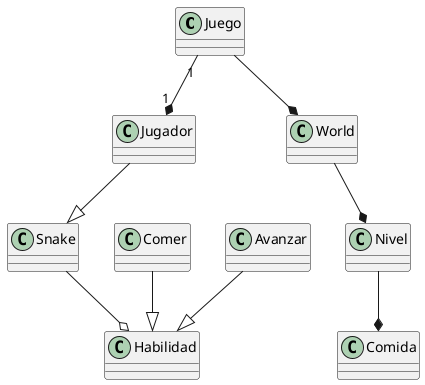 @startuml SnakeGame
class Juego
class Jugador 
class Snake

class World
class Nivel
class Comida

class Habilidad
class Comer
class Avanzar

Juego "1" --* "1" Jugador
Jugador --|> Snake

Juego --* World
World --* Nivel
Nivel --* Comida

Comer --|> Habilidad
Avanzar --|> Habilidad
Snake --o Habilidad
 











@enduml